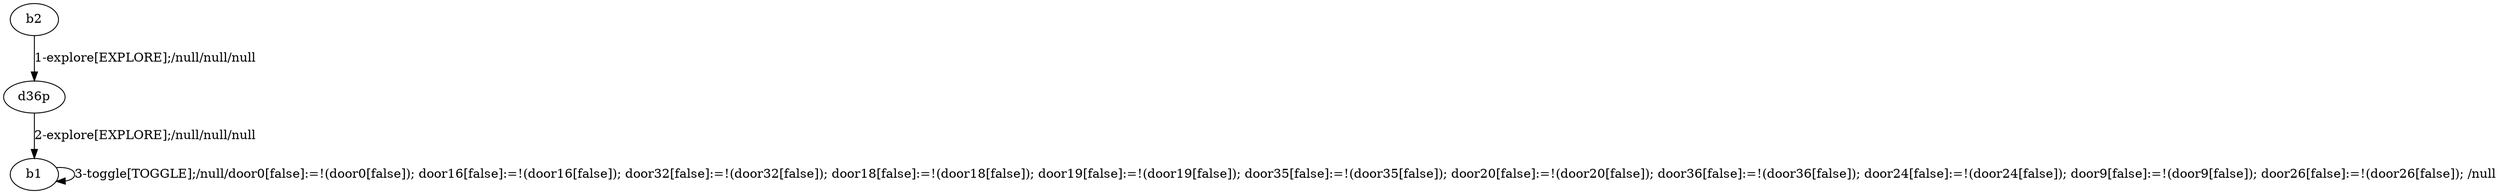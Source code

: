 # Total number of goals covered by this test: 1
# b1 --> b1

digraph g {
"b2" -> "d36p" [label = "1-explore[EXPLORE];/null/null/null"];
"d36p" -> "b1" [label = "2-explore[EXPLORE];/null/null/null"];
"b1" -> "b1" [label = "3-toggle[TOGGLE];/null/door0[false]:=!(door0[false]); door16[false]:=!(door16[false]); door32[false]:=!(door32[false]); door18[false]:=!(door18[false]); door19[false]:=!(door19[false]); door35[false]:=!(door35[false]); door20[false]:=!(door20[false]); door36[false]:=!(door36[false]); door24[false]:=!(door24[false]); door9[false]:=!(door9[false]); door26[false]:=!(door26[false]); /null"];
}